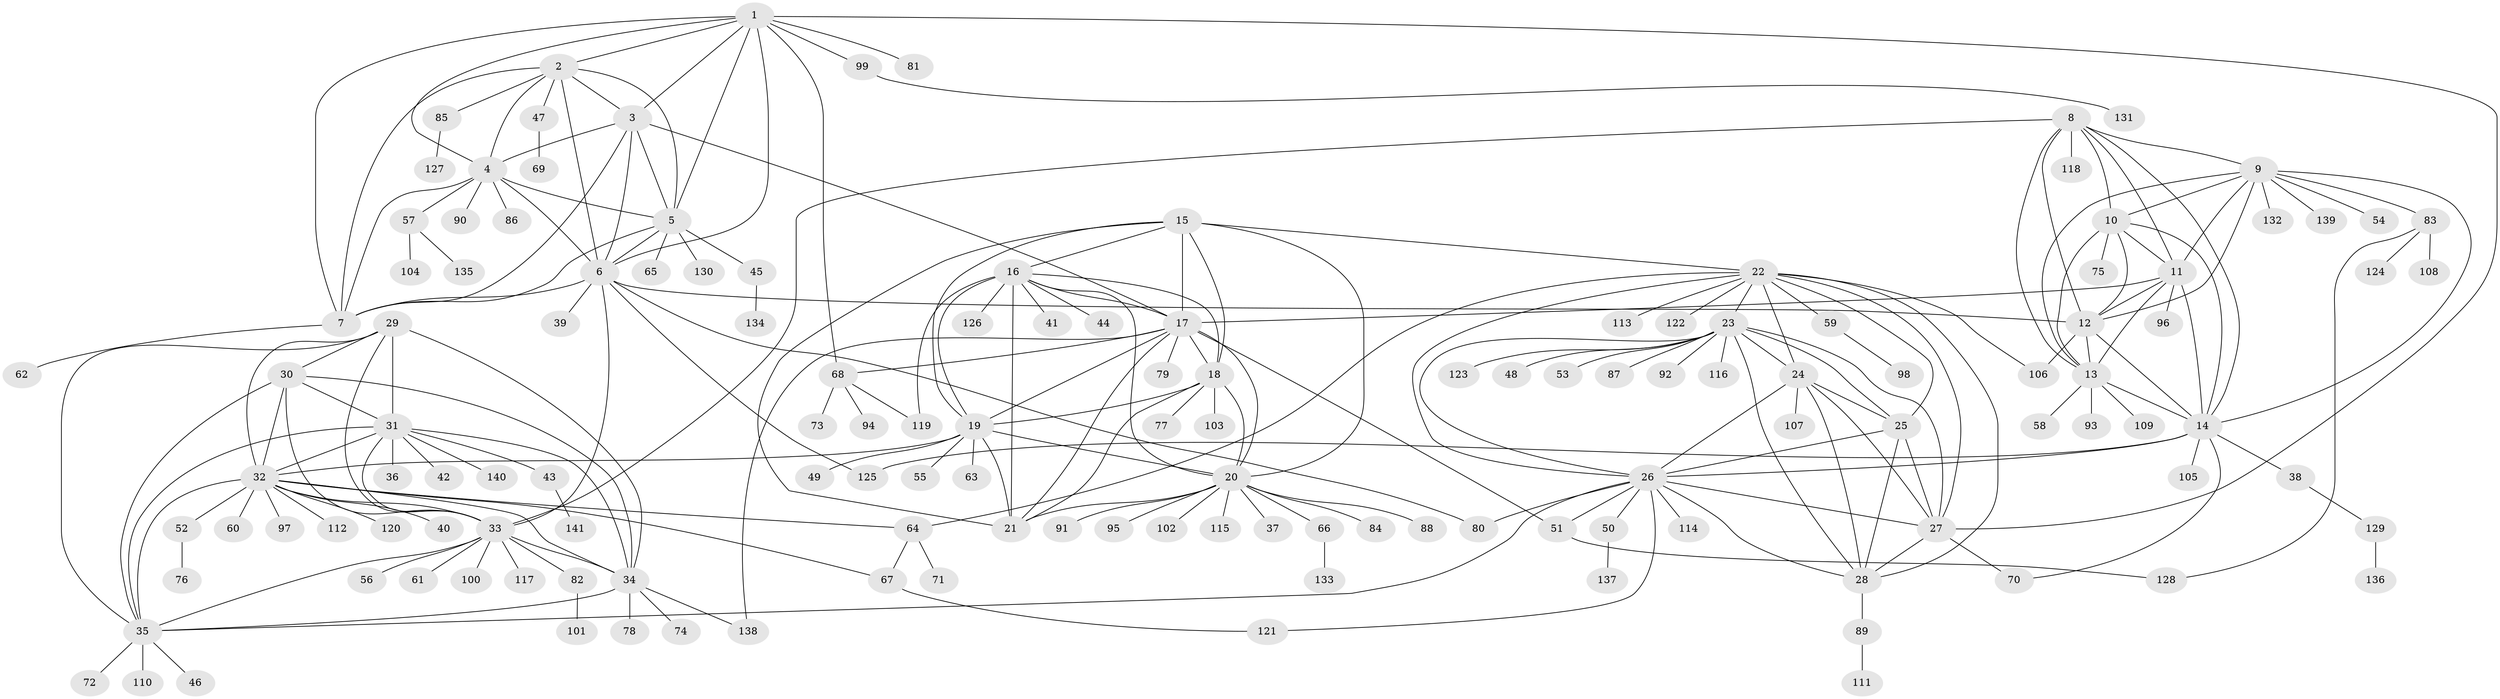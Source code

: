 // Generated by graph-tools (version 1.1) at 2025/26/03/09/25 03:26:39]
// undirected, 141 vertices, 233 edges
graph export_dot {
graph [start="1"]
  node [color=gray90,style=filled];
  1;
  2;
  3;
  4;
  5;
  6;
  7;
  8;
  9;
  10;
  11;
  12;
  13;
  14;
  15;
  16;
  17;
  18;
  19;
  20;
  21;
  22;
  23;
  24;
  25;
  26;
  27;
  28;
  29;
  30;
  31;
  32;
  33;
  34;
  35;
  36;
  37;
  38;
  39;
  40;
  41;
  42;
  43;
  44;
  45;
  46;
  47;
  48;
  49;
  50;
  51;
  52;
  53;
  54;
  55;
  56;
  57;
  58;
  59;
  60;
  61;
  62;
  63;
  64;
  65;
  66;
  67;
  68;
  69;
  70;
  71;
  72;
  73;
  74;
  75;
  76;
  77;
  78;
  79;
  80;
  81;
  82;
  83;
  84;
  85;
  86;
  87;
  88;
  89;
  90;
  91;
  92;
  93;
  94;
  95;
  96;
  97;
  98;
  99;
  100;
  101;
  102;
  103;
  104;
  105;
  106;
  107;
  108;
  109;
  110;
  111;
  112;
  113;
  114;
  115;
  116;
  117;
  118;
  119;
  120;
  121;
  122;
  123;
  124;
  125;
  126;
  127;
  128;
  129;
  130;
  131;
  132;
  133;
  134;
  135;
  136;
  137;
  138;
  139;
  140;
  141;
  1 -- 2;
  1 -- 3;
  1 -- 4;
  1 -- 5;
  1 -- 6;
  1 -- 7;
  1 -- 27;
  1 -- 68;
  1 -- 81;
  1 -- 99;
  2 -- 3;
  2 -- 4;
  2 -- 5;
  2 -- 6;
  2 -- 7;
  2 -- 47;
  2 -- 85;
  3 -- 4;
  3 -- 5;
  3 -- 6;
  3 -- 7;
  3 -- 17;
  4 -- 5;
  4 -- 6;
  4 -- 7;
  4 -- 57;
  4 -- 86;
  4 -- 90;
  5 -- 6;
  5 -- 7;
  5 -- 45;
  5 -- 65;
  5 -- 130;
  6 -- 7;
  6 -- 12;
  6 -- 33;
  6 -- 39;
  6 -- 80;
  6 -- 125;
  7 -- 62;
  8 -- 9;
  8 -- 10;
  8 -- 11;
  8 -- 12;
  8 -- 13;
  8 -- 14;
  8 -- 33;
  8 -- 118;
  9 -- 10;
  9 -- 11;
  9 -- 12;
  9 -- 13;
  9 -- 14;
  9 -- 54;
  9 -- 83;
  9 -- 132;
  9 -- 139;
  10 -- 11;
  10 -- 12;
  10 -- 13;
  10 -- 14;
  10 -- 75;
  11 -- 12;
  11 -- 13;
  11 -- 14;
  11 -- 17;
  11 -- 96;
  12 -- 13;
  12 -- 14;
  12 -- 106;
  13 -- 14;
  13 -- 58;
  13 -- 93;
  13 -- 109;
  14 -- 26;
  14 -- 38;
  14 -- 70;
  14 -- 105;
  14 -- 125;
  15 -- 16;
  15 -- 17;
  15 -- 18;
  15 -- 19;
  15 -- 20;
  15 -- 21;
  15 -- 22;
  16 -- 17;
  16 -- 18;
  16 -- 19;
  16 -- 20;
  16 -- 21;
  16 -- 41;
  16 -- 44;
  16 -- 119;
  16 -- 126;
  17 -- 18;
  17 -- 19;
  17 -- 20;
  17 -- 21;
  17 -- 51;
  17 -- 68;
  17 -- 79;
  17 -- 138;
  18 -- 19;
  18 -- 20;
  18 -- 21;
  18 -- 77;
  18 -- 103;
  19 -- 20;
  19 -- 21;
  19 -- 32;
  19 -- 49;
  19 -- 55;
  19 -- 63;
  20 -- 21;
  20 -- 37;
  20 -- 66;
  20 -- 84;
  20 -- 88;
  20 -- 91;
  20 -- 95;
  20 -- 102;
  20 -- 115;
  22 -- 23;
  22 -- 24;
  22 -- 25;
  22 -- 26;
  22 -- 27;
  22 -- 28;
  22 -- 59;
  22 -- 64;
  22 -- 106;
  22 -- 113;
  22 -- 122;
  23 -- 24;
  23 -- 25;
  23 -- 26;
  23 -- 27;
  23 -- 28;
  23 -- 48;
  23 -- 53;
  23 -- 87;
  23 -- 92;
  23 -- 116;
  23 -- 123;
  24 -- 25;
  24 -- 26;
  24 -- 27;
  24 -- 28;
  24 -- 107;
  25 -- 26;
  25 -- 27;
  25 -- 28;
  26 -- 27;
  26 -- 28;
  26 -- 35;
  26 -- 50;
  26 -- 51;
  26 -- 80;
  26 -- 114;
  26 -- 121;
  27 -- 28;
  27 -- 70;
  28 -- 89;
  29 -- 30;
  29 -- 31;
  29 -- 32;
  29 -- 33;
  29 -- 34;
  29 -- 35;
  30 -- 31;
  30 -- 32;
  30 -- 33;
  30 -- 34;
  30 -- 35;
  31 -- 32;
  31 -- 33;
  31 -- 34;
  31 -- 35;
  31 -- 36;
  31 -- 42;
  31 -- 43;
  31 -- 140;
  32 -- 33;
  32 -- 34;
  32 -- 35;
  32 -- 40;
  32 -- 52;
  32 -- 60;
  32 -- 64;
  32 -- 67;
  32 -- 97;
  32 -- 112;
  32 -- 120;
  33 -- 34;
  33 -- 35;
  33 -- 56;
  33 -- 61;
  33 -- 82;
  33 -- 100;
  33 -- 117;
  34 -- 35;
  34 -- 74;
  34 -- 78;
  34 -- 138;
  35 -- 46;
  35 -- 72;
  35 -- 110;
  38 -- 129;
  43 -- 141;
  45 -- 134;
  47 -- 69;
  50 -- 137;
  51 -- 128;
  52 -- 76;
  57 -- 104;
  57 -- 135;
  59 -- 98;
  64 -- 67;
  64 -- 71;
  66 -- 133;
  67 -- 121;
  68 -- 73;
  68 -- 94;
  68 -- 119;
  82 -- 101;
  83 -- 108;
  83 -- 124;
  83 -- 128;
  85 -- 127;
  89 -- 111;
  99 -- 131;
  129 -- 136;
}
